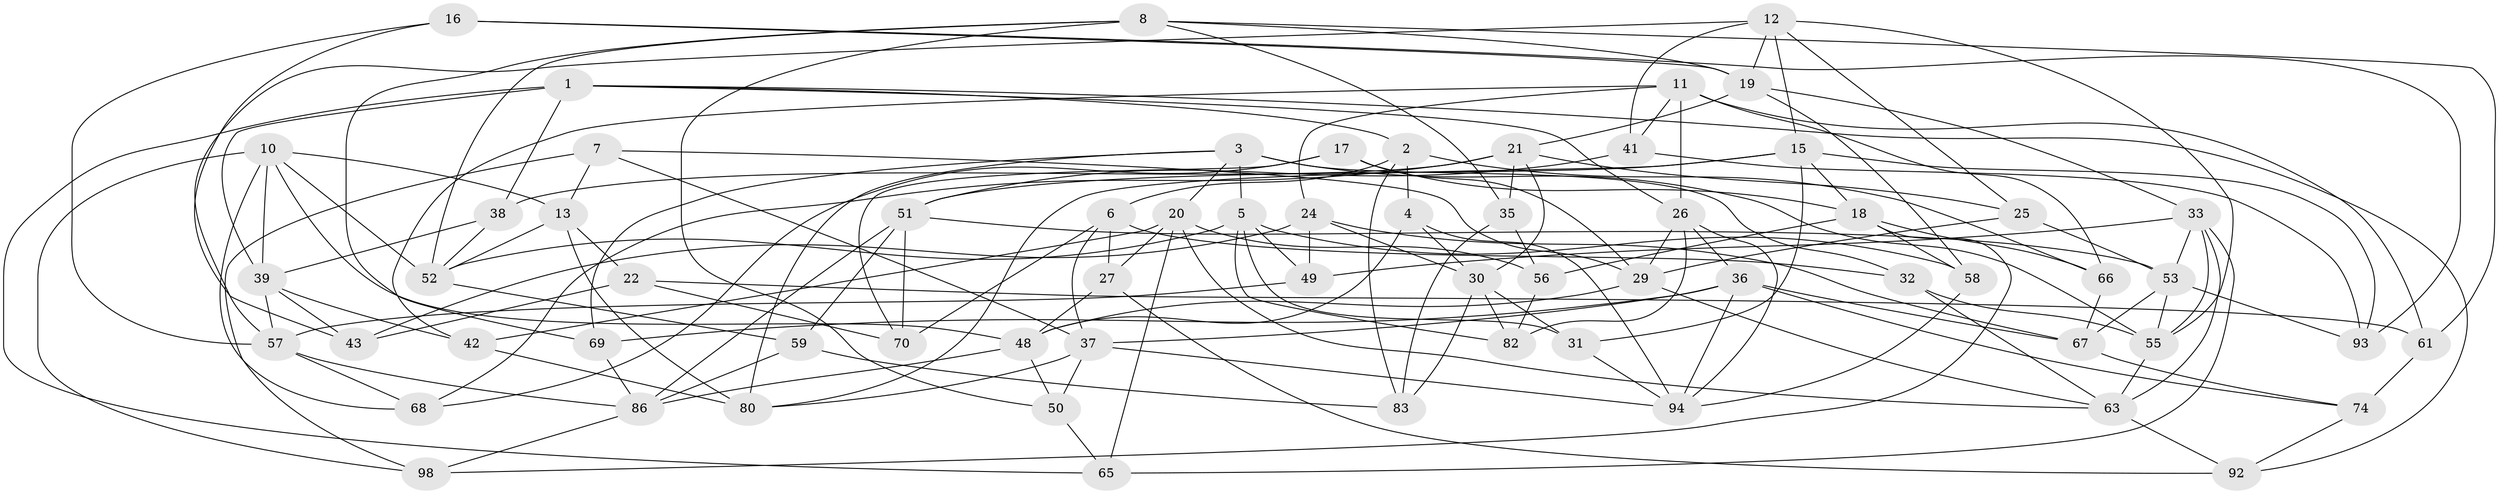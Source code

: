 // Generated by graph-tools (version 1.1) at 2025/52/02/27/25 19:52:31]
// undirected, 65 vertices, 161 edges
graph export_dot {
graph [start="1"]
  node [color=gray90,style=filled];
  1 [super="+14"];
  2 [super="+28"];
  3 [super="+9"];
  4;
  5 [super="+90"];
  6 [super="+71"];
  7;
  8 [super="+73"];
  10 [super="+78"];
  11 [super="+76"];
  12 [super="+23"];
  13 [super="+64"];
  15 [super="+87"];
  16;
  17;
  18 [super="+54"];
  19 [super="+34"];
  20 [super="+89"];
  21 [super="+97"];
  22;
  24 [super="+47"];
  25;
  26 [super="+45"];
  27;
  29 [super="+40"];
  30 [super="+79"];
  31;
  32;
  33 [super="+46"];
  35;
  36 [super="+72"];
  37 [super="+84"];
  38;
  39 [super="+44"];
  41;
  42;
  43;
  48 [super="+81"];
  49;
  50;
  51 [super="+62"];
  52 [super="+99"];
  53 [super="+85"];
  55 [super="+60"];
  56;
  57 [super="+91"];
  58;
  59;
  61;
  63 [super="+77"];
  65;
  66;
  67 [super="+75"];
  68;
  69;
  70;
  74;
  80 [super="+95"];
  82;
  83;
  86 [super="+88"];
  92;
  93;
  94 [super="+96"];
  98;
  1 -- 2;
  1 -- 38;
  1 -- 39;
  1 -- 65;
  1 -- 92;
  1 -- 26;
  2 -- 83;
  2 -- 6 [weight=2];
  2 -- 4;
  2 -- 66;
  3 -- 69;
  3 -- 5;
  3 -- 32;
  3 -- 20;
  3 -- 55;
  3 -- 80;
  4 -- 48;
  4 -- 30;
  4 -- 94;
  5 -- 58;
  5 -- 49;
  5 -- 82;
  5 -- 31;
  5 -- 52;
  6 -- 70;
  6 -- 32;
  6 -- 27;
  6 -- 37;
  7 -- 98;
  7 -- 29;
  7 -- 37;
  7 -- 13;
  8 -- 50;
  8 -- 19;
  8 -- 52;
  8 -- 35;
  8 -- 69;
  8 -- 61;
  10 -- 68;
  10 -- 98;
  10 -- 39;
  10 -- 52;
  10 -- 13;
  10 -- 48;
  11 -- 41;
  11 -- 66;
  11 -- 26;
  11 -- 24;
  11 -- 42;
  11 -- 61;
  12 -- 25;
  12 -- 41;
  12 -- 19;
  12 -- 57;
  12 -- 55;
  12 -- 15;
  13 -- 80 [weight=2];
  13 -- 22;
  13 -- 52;
  15 -- 18;
  15 -- 93;
  15 -- 31;
  15 -- 51;
  15 -- 80;
  16 -- 93;
  16 -- 43;
  16 -- 19;
  16 -- 57;
  17 -- 70;
  17 -- 68;
  17 -- 18;
  17 -- 29;
  18 -- 98;
  18 -- 56;
  18 -- 58;
  18 -- 66;
  19 -- 21;
  19 -- 58;
  19 -- 33;
  20 -- 56;
  20 -- 42;
  20 -- 65;
  20 -- 27;
  20 -- 63;
  21 -- 35;
  21 -- 38;
  21 -- 25;
  21 -- 68;
  21 -- 30;
  22 -- 61;
  22 -- 70;
  22 -- 43;
  24 -- 30;
  24 -- 43;
  24 -- 49;
  24 -- 67 [weight=2];
  25 -- 29;
  25 -- 53;
  26 -- 82;
  26 -- 29;
  26 -- 94;
  26 -- 36;
  27 -- 48;
  27 -- 92;
  29 -- 48;
  29 -- 63;
  30 -- 31;
  30 -- 82;
  30 -- 83;
  31 -- 94;
  32 -- 63;
  32 -- 55;
  33 -- 63;
  33 -- 53;
  33 -- 65;
  33 -- 49;
  33 -- 55;
  35 -- 83;
  35 -- 56;
  36 -- 74;
  36 -- 69;
  36 -- 37;
  36 -- 94;
  36 -- 67;
  37 -- 80;
  37 -- 50;
  37 -- 94;
  38 -- 39;
  38 -- 52;
  39 -- 43;
  39 -- 42;
  39 -- 57;
  41 -- 93;
  41 -- 51;
  42 -- 80;
  48 -- 50;
  48 -- 86;
  49 -- 57;
  50 -- 65;
  51 -- 59;
  51 -- 70;
  51 -- 86;
  51 -- 53;
  52 -- 59;
  53 -- 93;
  53 -- 55;
  53 -- 67;
  55 -- 63;
  56 -- 82;
  57 -- 68;
  57 -- 86;
  58 -- 94;
  59 -- 83;
  59 -- 86;
  61 -- 74;
  63 -- 92;
  66 -- 67;
  67 -- 74;
  69 -- 86;
  74 -- 92;
  86 -- 98;
}
